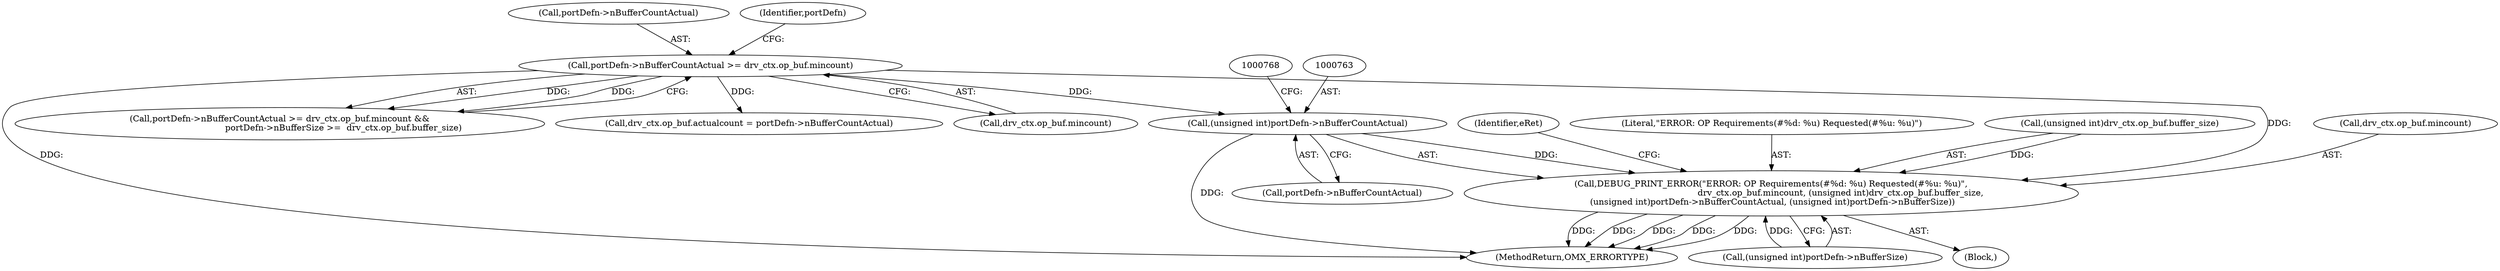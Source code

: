digraph "0_Android_560ccdb509a7b86186fac0fce1b25bd9a3e6a6e8_2@pointer" {
"1000762" [label="(Call,(unsigned int)portDefn->nBufferCountActual)"];
"1000666" [label="(Call,portDefn->nBufferCountActual >= drv_ctx.op_buf.mincount)"];
"1000748" [label="(Call,DEBUG_PRINT_ERROR(\"ERROR: OP Requirements(#%d: %u) Requested(#%u: %u)\",\n                                                   drv_ctx.op_buf.mincount, (unsigned int)drv_ctx.op_buf.buffer_size,\n (unsigned int)portDefn->nBufferCountActual, (unsigned int)portDefn->nBufferSize))"];
"1000762" [label="(Call,(unsigned int)portDefn->nBufferCountActual)"];
"1000750" [label="(Call,drv_ctx.op_buf.mincount)"];
"1000748" [label="(Call,DEBUG_PRINT_ERROR(\"ERROR: OP Requirements(#%d: %u) Requested(#%u: %u)\",\n                                                   drv_ctx.op_buf.mincount, (unsigned int)drv_ctx.op_buf.buffer_size,\n (unsigned int)portDefn->nBufferCountActual, (unsigned int)portDefn->nBufferSize))"];
"1000773" [label="(Identifier,eRet)"];
"1000764" [label="(Call,portDefn->nBufferCountActual)"];
"1003102" [label="(MethodReturn,OMX_ERRORTYPE)"];
"1000749" [label="(Literal,\"ERROR: OP Requirements(#%d: %u) Requested(#%u: %u)\")"];
"1000755" [label="(Call,(unsigned int)drv_ctx.op_buf.buffer_size)"];
"1000767" [label="(Call,(unsigned int)portDefn->nBufferSize)"];
"1000666" [label="(Call,portDefn->nBufferCountActual >= drv_ctx.op_buf.mincount)"];
"1000667" [label="(Call,portDefn->nBufferCountActual)"];
"1000747" [label="(Block,)"];
"1000665" [label="(Call,portDefn->nBufferCountActual >= drv_ctx.op_buf.mincount &&\n                                               portDefn->nBufferSize >=  drv_ctx.op_buf.buffer_size)"];
"1000677" [label="(Identifier,portDefn)"];
"1000685" [label="(Call,drv_ctx.op_buf.actualcount = portDefn->nBufferCountActual)"];
"1000670" [label="(Call,drv_ctx.op_buf.mincount)"];
"1000762" -> "1000748"  [label="AST: "];
"1000762" -> "1000764"  [label="CFG: "];
"1000763" -> "1000762"  [label="AST: "];
"1000764" -> "1000762"  [label="AST: "];
"1000768" -> "1000762"  [label="CFG: "];
"1000762" -> "1003102"  [label="DDG: "];
"1000762" -> "1000748"  [label="DDG: "];
"1000666" -> "1000762"  [label="DDG: "];
"1000666" -> "1000665"  [label="AST: "];
"1000666" -> "1000670"  [label="CFG: "];
"1000667" -> "1000666"  [label="AST: "];
"1000670" -> "1000666"  [label="AST: "];
"1000677" -> "1000666"  [label="CFG: "];
"1000665" -> "1000666"  [label="CFG: "];
"1000666" -> "1003102"  [label="DDG: "];
"1000666" -> "1000665"  [label="DDG: "];
"1000666" -> "1000665"  [label="DDG: "];
"1000666" -> "1000685"  [label="DDG: "];
"1000666" -> "1000748"  [label="DDG: "];
"1000748" -> "1000747"  [label="AST: "];
"1000748" -> "1000767"  [label="CFG: "];
"1000749" -> "1000748"  [label="AST: "];
"1000750" -> "1000748"  [label="AST: "];
"1000755" -> "1000748"  [label="AST: "];
"1000767" -> "1000748"  [label="AST: "];
"1000773" -> "1000748"  [label="CFG: "];
"1000748" -> "1003102"  [label="DDG: "];
"1000748" -> "1003102"  [label="DDG: "];
"1000748" -> "1003102"  [label="DDG: "];
"1000748" -> "1003102"  [label="DDG: "];
"1000748" -> "1003102"  [label="DDG: "];
"1000755" -> "1000748"  [label="DDG: "];
"1000767" -> "1000748"  [label="DDG: "];
}
